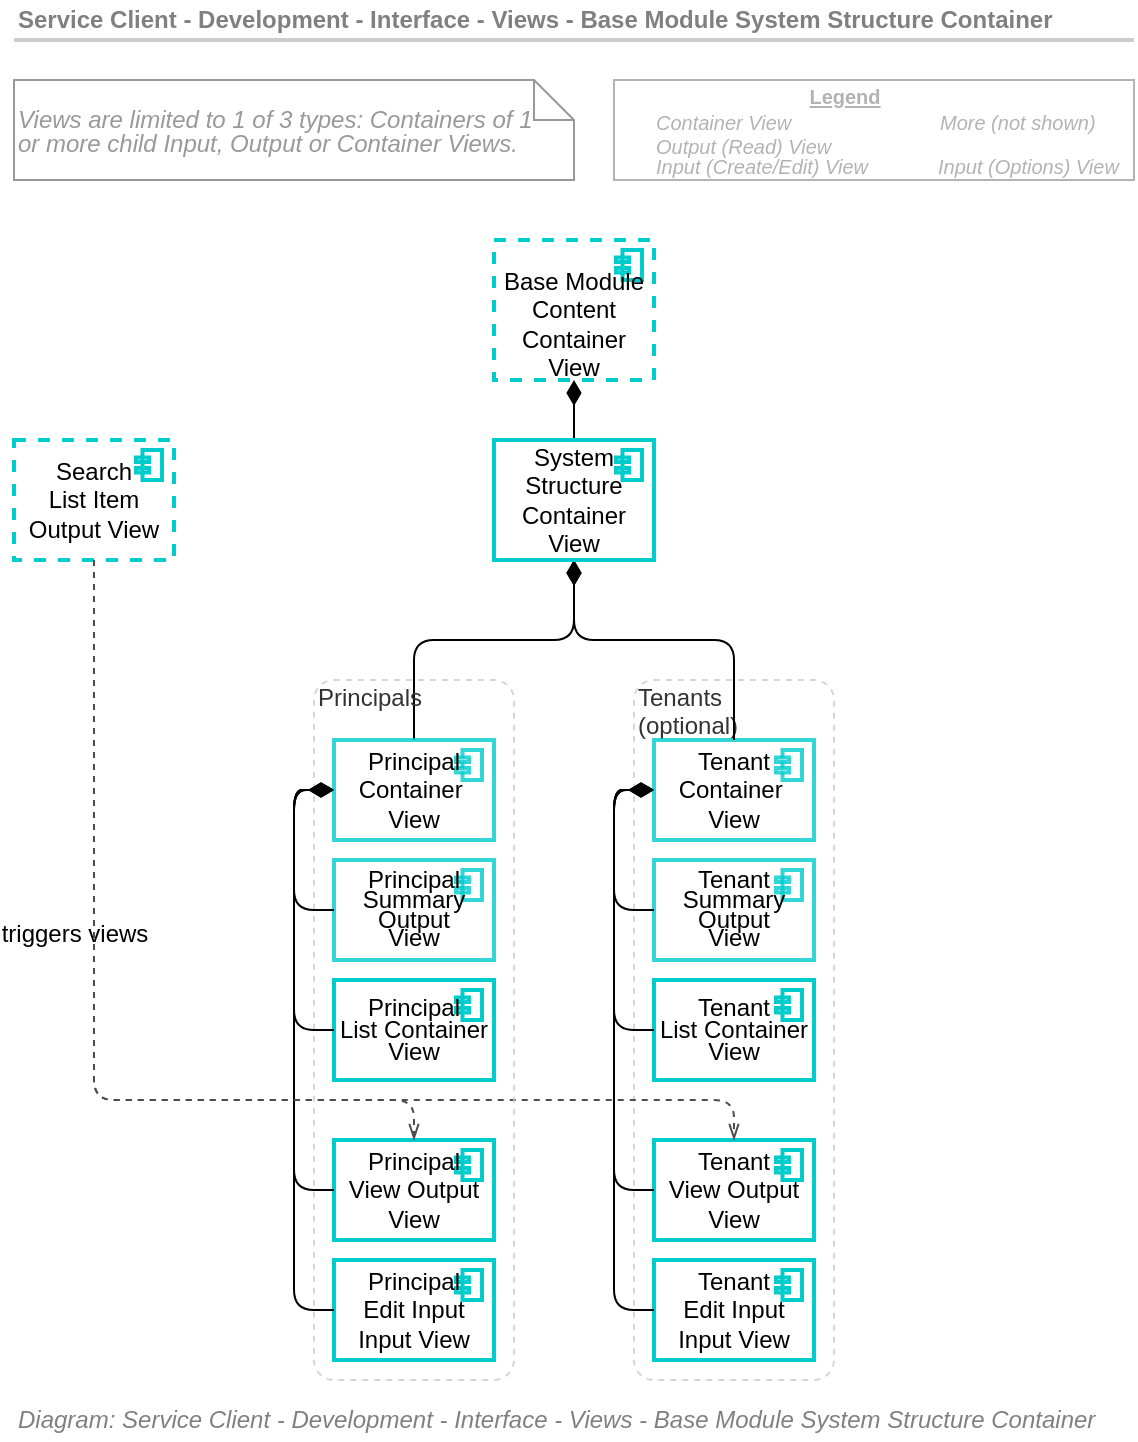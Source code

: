 <mxfile version="20.2.4" type="google"><diagram id="mNU3N22grQShpn2-gRuQ" name="Page-1"><mxGraphModel grid="1" page="1" gridSize="10" guides="1" tooltips="1" connect="1" arrows="1" fold="1" pageScale="1" pageWidth="827" pageHeight="1169" math="0" shadow="0"><root><mxCell id="0"/><mxCell id="1" parent="0"/><mxCell id="01SODiKxVwCHvkSm0JSd-1" value="Tenants &lt;br style=&quot;font-size: 12px;&quot;&gt;(optional)" style="rounded=1;whiteSpace=wrap;html=1;shadow=0;glass=0;comic=0;strokeColor=#CCCCCC;fillColor=none;fontSize=12;align=left;fontColor=#333333;recursiveResize=0;container=1;collapsible=0;dashed=1;verticalAlign=top;spacing=2;spacingTop=-5;absoluteArcSize=1;opacity=80;" vertex="1" parent="1"><mxGeometry x="430" y="480" width="100" height="350" as="geometry"/></mxCell><mxCell id="01SODiKxVwCHvkSm0JSd-2" value="&lt;span style=&quot;font-size: 12px;&quot;&gt;Tenant&lt;br style=&quot;font-size: 12px;&quot;&gt;&lt;/span&gt;&lt;span style=&quot;font-size: 12px;&quot;&gt;View Output&lt;br style=&quot;font-size: 12px;&quot;&gt;&lt;/span&gt;&lt;span style=&quot;font-size: 12px;&quot;&gt;View&lt;br style=&quot;font-size: 12px;&quot;&gt;&lt;/span&gt;" style="html=1;outlineConnect=0;whiteSpace=wrap;fillColor=none;strokeColor=#00CCCC;shape=mxgraph.archimate3.application;appType=comp;archiType=square;fontSize=12;verticalAlign=middle;container=1;collapsible=0;strokeWidth=2;" vertex="1" parent="01SODiKxVwCHvkSm0JSd-1"><mxGeometry x="10" y="230" width="80" height="50" as="geometry"/></mxCell><mxCell id="01SODiKxVwCHvkSm0JSd-3" value="" style="shape=image;html=1;verticalAlign=top;verticalLabelPosition=bottom;labelBackgroundColor=#ffffff;imageAspect=0;aspect=fixed;image=https://cdn1.iconfinder.com/data/icons/essential-pack-3/24/82.output-128.png;strokeColor=#00CCCC;strokeWidth=2;fillColor=none;fontSize=12;align=left;" vertex="1" parent="01SODiKxVwCHvkSm0JSd-2"><mxGeometry width="20" height="20" as="geometry"/></mxCell><mxCell id="01SODiKxVwCHvkSm0JSd-4" value="&lt;span style=&quot;font-size: 12px;&quot;&gt;Tenant&lt;br style=&quot;font-size: 12px;&quot;&gt;&lt;/span&gt;&lt;span style=&quot;font-size: 12px;&quot;&gt;Edit Input&lt;br style=&quot;font-size: 12px;&quot;&gt;Input &lt;/span&gt;&lt;span style=&quot;font-size: 12px;&quot;&gt;View&lt;br style=&quot;font-size: 12px;&quot;&gt;&lt;/span&gt;" style="html=1;outlineConnect=0;whiteSpace=wrap;fillColor=none;strokeColor=#00CCCC;shape=mxgraph.archimate3.application;appType=comp;archiType=square;fontSize=12;verticalAlign=middle;container=1;collapsible=0;strokeWidth=2;" vertex="1" parent="01SODiKxVwCHvkSm0JSd-1"><mxGeometry x="10" y="290" width="80" height="50" as="geometry"/></mxCell><mxCell id="01SODiKxVwCHvkSm0JSd-5" value="" style="shape=image;html=1;verticalAlign=top;verticalLabelPosition=bottom;labelBackgroundColor=#ffffff;imageAspect=0;aspect=fixed;image=https://cdn3.iconfinder.com/data/icons/arrow-and-interface-4/28/input-2-128.png;strokeColor=#00CCCC;strokeWidth=2;fillColor=none;fontSize=12;align=left;" vertex="1" parent="01SODiKxVwCHvkSm0JSd-4"><mxGeometry width="20" height="20" as="geometry"/></mxCell><mxCell id="01SODiKxVwCHvkSm0JSd-6" value="" style="html=1;endArrow=diamondThin;endFill=1;edgeStyle=elbowEdgeStyle;endSize=10;strokeColor=#000000;fontSize=12;entryX=0;entryY=0.5;entryDx=0;entryDy=0;entryPerimeter=0;exitX=0;exitY=0.5;exitDx=0;exitDy=0;exitPerimeter=0;verticalAlign=middle;" edge="1" parent="01SODiKxVwCHvkSm0JSd-1" source="01SODiKxVwCHvkSm0JSd-2" target="01SODiKxVwCHvkSm0JSd-8"><mxGeometry width="160" relative="1" as="geometry"><mxPoint y="100" as="sourcePoint"/><mxPoint x="100" y="70" as="targetPoint"/><Array as="points"><mxPoint x="-10" y="70"/></Array></mxGeometry></mxCell><mxCell id="01SODiKxVwCHvkSm0JSd-7" value="" style="html=1;endArrow=diamondThin;endFill=1;edgeStyle=elbowEdgeStyle;elbow=vertical;endSize=10;strokeColor=#000000;fontSize=12;entryX=0;entryY=0.5;entryDx=0;entryDy=0;entryPerimeter=0;verticalAlign=middle;exitX=0;exitY=0.5;exitDx=0;exitDy=0;exitPerimeter=0;" edge="1" parent="01SODiKxVwCHvkSm0JSd-1" source="01SODiKxVwCHvkSm0JSd-4" target="01SODiKxVwCHvkSm0JSd-8"><mxGeometry width="160" relative="1" as="geometry"><mxPoint x="210" y="470" as="sourcePoint"/><mxPoint x="200" y="370" as="targetPoint"/><Array as="points"><mxPoint x="-10" y="160"/></Array></mxGeometry></mxCell><mxCell id="01SODiKxVwCHvkSm0JSd-8" value="&lt;span style=&quot;font-size: 12px;&quot;&gt;Tenant&lt;br style=&quot;font-size: 12px;&quot;&gt;&lt;/span&gt;&lt;span style=&quot;font-size: 12px;&quot;&gt;Container&amp;nbsp;&lt;br style=&quot;font-size: 12px;&quot;&gt;&lt;/span&gt;&lt;span style=&quot;font-size: 12px;&quot;&gt;View&lt;br style=&quot;font-size: 12px;&quot;&gt;&lt;/span&gt;" style="html=1;outlineConnect=0;whiteSpace=wrap;fillColor=#ffffff;strokeColor=#00CCCC;shape=mxgraph.archimate3.application;appType=comp;archiType=square;fontSize=12;verticalAlign=middle;container=1;collapsible=0;strokeWidth=2;opacity=80;" vertex="1" parent="01SODiKxVwCHvkSm0JSd-1"><mxGeometry x="10" y="30" width="80" height="50" as="geometry"/></mxCell><mxCell id="01SODiKxVwCHvkSm0JSd-9" value="" style="shape=image;html=1;verticalAlign=top;verticalLabelPosition=bottom;labelBackgroundColor=#ffffff;imageAspect=0;aspect=fixed;image=https://cdn1.iconfinder.com/data/icons/material-core/18/check-box-outline-blank-128.png;strokeColor=#00CCCC;strokeWidth=2;fillColor=none;fontSize=12;align=left;" vertex="1" parent="01SODiKxVwCHvkSm0JSd-8"><mxGeometry width="20" height="20" as="geometry"/></mxCell><mxCell id="01SODiKxVwCHvkSm0JSd-10" value="&lt;p style=&quot;line-height: 90%&quot;&gt;&lt;span style=&quot;font-size: 12px&quot;&gt;Tenant&lt;br style=&quot;font-size: 12px&quot;&gt;&lt;/span&gt;&lt;span style=&quot;font-size: 12px&quot;&gt;List Container&lt;br style=&quot;font-size: 12px&quot;&gt;&lt;/span&gt;&lt;span style=&quot;font-size: 12px&quot;&gt;View&lt;br style=&quot;font-size: 12px&quot;&gt;&lt;/span&gt;&lt;/p&gt;" style="html=1;outlineConnect=0;whiteSpace=wrap;fillColor=none;strokeColor=#00CCCC;shape=mxgraph.archimate3.application;appType=comp;archiType=square;fontSize=12;verticalAlign=middle;container=1;collapsible=0;strokeWidth=2;" vertex="1" parent="01SODiKxVwCHvkSm0JSd-1"><mxGeometry x="10" y="150" width="80" height="50" as="geometry"/></mxCell><mxCell id="01SODiKxVwCHvkSm0JSd-11" value="" style="shape=image;html=1;verticalAlign=top;verticalLabelPosition=bottom;labelBackgroundColor=none;imageAspect=0;aspect=fixed;image=https://cdn4.iconfinder.com/data/icons/free-ui/64/v-35-128.png;strokeColor=#000000;strokeWidth=3;fillColor=#99FFFF;fontSize=12;fontColor=#000000;align=left;" vertex="1" parent="01SODiKxVwCHvkSm0JSd-10"><mxGeometry width="20" height="20" as="geometry"/></mxCell><mxCell id="01SODiKxVwCHvkSm0JSd-12" value="&lt;p style=&quot;line-height: 80%&quot;&gt;&lt;span style=&quot;font-size: 12px&quot;&gt;Tenant&lt;br style=&quot;font-size: 12px&quot;&gt;&lt;/span&gt;&lt;span style=&quot;font-size: 12px&quot;&gt;Summary Output&lt;br style=&quot;font-size: 12px&quot;&gt;&lt;/span&gt;&lt;span style=&quot;font-size: 12px&quot;&gt;View&lt;br style=&quot;font-size: 12px&quot;&gt;&lt;/span&gt;&lt;/p&gt;" style="html=1;outlineConnect=0;whiteSpace=wrap;fillColor=none;strokeColor=#00CCCC;shape=mxgraph.archimate3.application;appType=comp;archiType=square;fontSize=12;verticalAlign=middle;container=1;collapsible=0;strokeWidth=2;opacity=80;" vertex="1" parent="01SODiKxVwCHvkSm0JSd-1"><mxGeometry x="10" y="90" width="80" height="50" as="geometry"/></mxCell><mxCell id="01SODiKxVwCHvkSm0JSd-13" value="" style="shape=image;html=1;verticalAlign=top;verticalLabelPosition=bottom;labelBackgroundColor=#ffffff;imageAspect=0;aspect=fixed;image=https://cdn1.iconfinder.com/data/icons/essential-pack-3/24/82.output-128.png;strokeColor=#00CCCC;strokeWidth=2;fillColor=none;fontSize=12;align=left;" vertex="1" parent="01SODiKxVwCHvkSm0JSd-12"><mxGeometry width="20" height="20" as="geometry"/></mxCell><mxCell id="01SODiKxVwCHvkSm0JSd-14" style="rounded=1;orthogonalLoop=1;jettySize=auto;html=1;entryX=0;entryY=0.5;entryDx=0;entryDy=0;endArrow=none;endFill=0;strokeColor=#000000;fontSize=10;startArrow=diamondThin;startFill=1;exitX=0;exitY=0.5;exitDx=0;exitDy=0;exitPerimeter=0;edgeStyle=elbowEdgeStyle;entryPerimeter=0;" edge="1" parent="01SODiKxVwCHvkSm0JSd-1" source="01SODiKxVwCHvkSm0JSd-8" target="01SODiKxVwCHvkSm0JSd-12"><mxGeometry relative="1" as="geometry"><Array as="points"><mxPoint x="-10" y="100"/></Array><mxPoint x="270" y="-220" as="targetPoint"/><mxPoint x="220" y="-280" as="sourcePoint"/></mxGeometry></mxCell><mxCell id="01SODiKxVwCHvkSm0JSd-15" style="rounded=1;orthogonalLoop=1;jettySize=auto;html=1;endArrow=none;endFill=0;strokeColor=#000000;fontSize=10;startArrow=diamondThin;startFill=1;exitX=0;exitY=0.5;exitDx=0;exitDy=0;exitPerimeter=0;edgeStyle=elbowEdgeStyle;" edge="1" parent="01SODiKxVwCHvkSm0JSd-1" source="01SODiKxVwCHvkSm0JSd-8" target="01SODiKxVwCHvkSm0JSd-10"><mxGeometry relative="1" as="geometry"><Array as="points"><mxPoint x="-10" y="110"/></Array><mxPoint x="20" y="120" as="targetPoint"/><mxPoint x="20" y="60" as="sourcePoint"/></mxGeometry></mxCell><mxCell id="01SODiKxVwCHvkSm0JSd-16" value="" style="html=1;endArrow=diamondThin;endFill=1;edgeStyle=elbowEdgeStyle;elbow=vertical;endSize=10;strokeColor=#000000;fontSize=10;entryX=0.5;entryY=1;entryDx=0;entryDy=0;entryPerimeter=0;exitX=0.5;exitY=0;exitDx=0;exitDy=0;exitPerimeter=0;" edge="1" parent="1" source="01SODiKxVwCHvkSm0JSd-33" target="01SODiKxVwCHvkSm0JSd-21"><mxGeometry width="160" relative="1" as="geometry"><mxPoint x="420" y="510" as="sourcePoint"/><mxPoint x="420" y="501" as="targetPoint"/><Array as="points"><mxPoint x="390" y="460"/><mxPoint x="410" y="570"/><mxPoint x="540" y="360"/></Array></mxGeometry></mxCell><mxCell id="01SODiKxVwCHvkSm0JSd-17" value="" style="html=1;endArrow=diamondThin;endFill=1;edgeStyle=elbowEdgeStyle;elbow=vertical;endSize=10;strokeColor=#000000;fontSize=10;entryX=0.5;entryY=1;entryDx=0;entryDy=0;entryPerimeter=0;exitX=0.5;exitY=0;exitDx=0;exitDy=0;exitPerimeter=0;" edge="1" parent="1" source="01SODiKxVwCHvkSm0JSd-8" target="01SODiKxVwCHvkSm0JSd-21"><mxGeometry width="160" relative="1" as="geometry"><mxPoint x="310" y="460" as="sourcePoint"/><mxPoint x="420" y="501" as="targetPoint"/><Array as="points"><mxPoint x="430" y="460"/><mxPoint x="370" y="650"/><mxPoint x="350" y="630"/><mxPoint x="360" y="750"/><mxPoint x="380" y="480"/><mxPoint x="360" y="430"/><mxPoint x="370" y="430"/></Array></mxGeometry></mxCell><mxCell id="01SODiKxVwCHvkSm0JSd-18" value="" style="html=1;endArrow=diamondThin;endFill=1;endSize=10;strokeColor=#000000;fontSize=10;entryX=0.5;entryY=1;entryDx=0;entryDy=0;entryPerimeter=0;exitX=0.5;exitY=0;exitDx=0;exitDy=0;exitPerimeter=0;" edge="1" parent="1" source="01SODiKxVwCHvkSm0JSd-21" target="01SODiKxVwCHvkSm0JSd-19"><mxGeometry width="160" relative="1" as="geometry"><mxPoint x="310" y="450" as="sourcePoint"/><mxPoint x="670" y="300" as="targetPoint"/></mxGeometry></mxCell><mxCell id="01SODiKxVwCHvkSm0JSd-19" value="&lt;span style=&quot;font-size: 12px ; line-height: 90%&quot;&gt;&lt;br&gt;Base Module Content&lt;br&gt;Container View&lt;br style=&quot;font-size: 12px&quot;&gt;&lt;/span&gt;" style="html=1;outlineConnect=0;whiteSpace=wrap;fillColor=none;strokeColor=#00CCCC;shape=mxgraph.archimate3.application;appType=comp;archiType=square;fontSize=12;verticalAlign=middle;container=1;collapsible=0;strokeWidth=2;dashed=1;" vertex="1" parent="1"><mxGeometry x="360" y="260" width="80" height="70" as="geometry"/></mxCell><mxCell id="01SODiKxVwCHvkSm0JSd-20" value="" style="shape=image;html=1;verticalAlign=top;verticalLabelPosition=bottom;labelBackgroundColor=#ffffff;imageAspect=0;aspect=fixed;image=https://cdn1.iconfinder.com/data/icons/material-core/18/check-box-outline-blank-128.png;strokeColor=#00CCCC;strokeWidth=2;fillColor=none;fontSize=12;align=left;" vertex="1" parent="01SODiKxVwCHvkSm0JSd-19"><mxGeometry width="20" height="20" as="geometry"/></mxCell><mxCell id="01SODiKxVwCHvkSm0JSd-21" value="&lt;span style=&quot;font-size: 12px ; line-height: 90%&quot;&gt;System&lt;br&gt;Structure&lt;br&gt;Container&lt;br&gt;View&lt;br style=&quot;font-size: 12px&quot;&gt;&lt;/span&gt;" style="html=1;outlineConnect=0;whiteSpace=wrap;fillColor=none;strokeColor=#00CCCC;shape=mxgraph.archimate3.application;appType=comp;archiType=square;fontSize=12;verticalAlign=middle;container=1;collapsible=0;strokeWidth=2;" vertex="1" parent="1"><mxGeometry x="360" y="360" width="80" height="60" as="geometry"/></mxCell><mxCell id="01SODiKxVwCHvkSm0JSd-22" value="" style="shape=image;html=1;verticalAlign=top;verticalLabelPosition=bottom;labelBackgroundColor=#ffffff;imageAspect=0;aspect=fixed;image=https://cdn1.iconfinder.com/data/icons/material-core/18/check-box-outline-blank-128.png;strokeColor=#00CCCC;strokeWidth=2;fillColor=none;fontSize=12;align=left;" vertex="1" parent="01SODiKxVwCHvkSm0JSd-21"><mxGeometry width="20" height="20" as="geometry"/></mxCell><mxCell id="01SODiKxVwCHvkSm0JSd-23" value="&lt;font style=&quot;font-size: 12px&quot;&gt;Search&lt;br&gt;List Item Output View&lt;/font&gt;" style="html=1;outlineConnect=0;whiteSpace=wrap;fillColor=none;strokeColor=#00CCCC;shape=mxgraph.archimate3.application;appType=comp;archiType=square;fontSize=8;verticalAlign=middle;container=1;collapsible=0;strokeWidth=2;dashed=1;" vertex="1" parent="1"><mxGeometry x="120" y="360" width="80" height="60" as="geometry"/></mxCell><mxCell id="01SODiKxVwCHvkSm0JSd-24" value="" style="shape=image;html=1;verticalAlign=top;verticalLabelPosition=bottom;labelBackgroundColor=none;imageAspect=0;aspect=fixed;image=https://cdn4.iconfinder.com/data/icons/free-ui/64/v-35-128.png;strokeColor=#000000;strokeWidth=3;fillColor=#99FFFF;fontSize=12;fontColor=#000000;align=left;" vertex="1" parent="01SODiKxVwCHvkSm0JSd-23"><mxGeometry y="-1.43" width="20" height="20" as="geometry"/></mxCell><mxCell id="01SODiKxVwCHvkSm0JSd-25" value="triggers views" style="edgeStyle=elbowEdgeStyle;rounded=1;orthogonalLoop=1;jettySize=auto;html=1;entryX=0.5;entryY=0;entryDx=0;entryDy=0;entryPerimeter=0;startArrow=none;startFill=0;endArrow=openThin;endFill=0;strokeColor=#4D4D4D;fontSize=12;dashed=1;exitX=0.5;exitY=1;exitDx=0;exitDy=0;exitPerimeter=0;elbow=vertical;" edge="1" parent="1" source="01SODiKxVwCHvkSm0JSd-23" target="01SODiKxVwCHvkSm0JSd-2"><mxGeometry x="-0.389" y="-10" relative="1" as="geometry"><Array as="points"><mxPoint x="190" y="690"/><mxPoint x="170" y="680"/><mxPoint x="450" y="670"/><mxPoint x="360" y="660"/><mxPoint x="480" y="640"/><mxPoint x="470" y="600"/></Array><mxPoint as="offset"/><mxPoint x="652.5" y="440" as="sourcePoint"/></mxGeometry></mxCell><mxCell id="01SODiKxVwCHvkSm0JSd-26" value="Principals" style="rounded=1;whiteSpace=wrap;html=1;shadow=0;glass=0;comic=0;strokeColor=#CCCCCC;fillColor=none;fontSize=12;align=left;fontColor=#333333;recursiveResize=0;container=1;collapsible=0;dashed=1;verticalAlign=top;spacing=2;spacingTop=-5;absoluteArcSize=1;opacity=80;" vertex="1" parent="1"><mxGeometry x="270" y="480" width="100" height="350" as="geometry"/></mxCell><mxCell id="01SODiKxVwCHvkSm0JSd-27" value="&lt;span style=&quot;font-size: 12px&quot;&gt;Principal&lt;br style=&quot;font-size: 12px&quot;&gt;&lt;/span&gt;&lt;span style=&quot;font-size: 12px&quot;&gt;View Output&lt;br style=&quot;font-size: 12px&quot;&gt;&lt;/span&gt;&lt;span style=&quot;font-size: 12px&quot;&gt;View&lt;br style=&quot;font-size: 12px&quot;&gt;&lt;/span&gt;" style="html=1;outlineConnect=0;whiteSpace=wrap;fillColor=none;strokeColor=#00CCCC;shape=mxgraph.archimate3.application;appType=comp;archiType=square;fontSize=12;verticalAlign=middle;container=1;collapsible=0;strokeWidth=2;" vertex="1" parent="01SODiKxVwCHvkSm0JSd-26"><mxGeometry x="10" y="230" width="80" height="50" as="geometry"/></mxCell><mxCell id="01SODiKxVwCHvkSm0JSd-28" value="" style="shape=image;html=1;verticalAlign=top;verticalLabelPosition=bottom;labelBackgroundColor=#ffffff;imageAspect=0;aspect=fixed;image=https://cdn1.iconfinder.com/data/icons/essential-pack-3/24/82.output-128.png;strokeColor=#00CCCC;strokeWidth=2;fillColor=none;fontSize=12;align=left;" vertex="1" parent="01SODiKxVwCHvkSm0JSd-27"><mxGeometry width="20" height="20" as="geometry"/></mxCell><mxCell id="01SODiKxVwCHvkSm0JSd-29" value="&lt;span style=&quot;font-size: 12px&quot;&gt;Principal&lt;br style=&quot;font-size: 12px&quot;&gt;&lt;/span&gt;&lt;span style=&quot;font-size: 12px&quot;&gt;Edit Input&lt;br style=&quot;font-size: 12px&quot;&gt;Input &lt;/span&gt;&lt;span style=&quot;font-size: 12px&quot;&gt;View&lt;br style=&quot;font-size: 12px&quot;&gt;&lt;/span&gt;" style="html=1;outlineConnect=0;whiteSpace=wrap;fillColor=none;strokeColor=#00CCCC;shape=mxgraph.archimate3.application;appType=comp;archiType=square;fontSize=12;verticalAlign=middle;container=1;collapsible=0;strokeWidth=2;" vertex="1" parent="01SODiKxVwCHvkSm0JSd-26"><mxGeometry x="10" y="290" width="80" height="50" as="geometry"/></mxCell><mxCell id="01SODiKxVwCHvkSm0JSd-30" value="" style="shape=image;html=1;verticalAlign=top;verticalLabelPosition=bottom;labelBackgroundColor=#ffffff;imageAspect=0;aspect=fixed;image=https://cdn3.iconfinder.com/data/icons/arrow-and-interface-4/28/input-2-128.png;strokeColor=#00CCCC;strokeWidth=2;fillColor=none;fontSize=12;align=left;" vertex="1" parent="01SODiKxVwCHvkSm0JSd-29"><mxGeometry width="20" height="20" as="geometry"/></mxCell><mxCell id="01SODiKxVwCHvkSm0JSd-31" value="" style="html=1;endArrow=diamondThin;endFill=1;edgeStyle=elbowEdgeStyle;endSize=10;strokeColor=#000000;fontSize=12;entryX=0;entryY=0.5;entryDx=0;entryDy=0;entryPerimeter=0;exitX=0;exitY=0.5;exitDx=0;exitDy=0;exitPerimeter=0;verticalAlign=middle;" edge="1" parent="01SODiKxVwCHvkSm0JSd-26" source="01SODiKxVwCHvkSm0JSd-27" target="01SODiKxVwCHvkSm0JSd-33"><mxGeometry width="160" relative="1" as="geometry"><mxPoint y="100" as="sourcePoint"/><mxPoint x="100" y="70" as="targetPoint"/><Array as="points"><mxPoint x="-10" y="70"/></Array></mxGeometry></mxCell><mxCell id="01SODiKxVwCHvkSm0JSd-32" value="" style="html=1;endArrow=diamondThin;endFill=1;edgeStyle=elbowEdgeStyle;elbow=vertical;endSize=10;strokeColor=#000000;fontSize=12;entryX=0;entryY=0.5;entryDx=0;entryDy=0;entryPerimeter=0;verticalAlign=middle;exitX=0;exitY=0.5;exitDx=0;exitDy=0;exitPerimeter=0;" edge="1" parent="01SODiKxVwCHvkSm0JSd-26" source="01SODiKxVwCHvkSm0JSd-29" target="01SODiKxVwCHvkSm0JSd-33"><mxGeometry width="160" relative="1" as="geometry"><mxPoint x="210" y="470" as="sourcePoint"/><mxPoint x="200" y="370" as="targetPoint"/><Array as="points"><mxPoint x="-10" y="160"/></Array></mxGeometry></mxCell><mxCell id="01SODiKxVwCHvkSm0JSd-33" value="&lt;span style=&quot;font-size: 12px&quot;&gt;Principal&lt;br style=&quot;font-size: 12px&quot;&gt;&lt;/span&gt;&lt;span style=&quot;font-size: 12px&quot;&gt;Container&amp;nbsp;&lt;br style=&quot;font-size: 12px&quot;&gt;&lt;/span&gt;&lt;span style=&quot;font-size: 12px&quot;&gt;View&lt;br style=&quot;font-size: 12px&quot;&gt;&lt;/span&gt;" style="html=1;outlineConnect=0;whiteSpace=wrap;fillColor=#ffffff;strokeColor=#00CCCC;shape=mxgraph.archimate3.application;appType=comp;archiType=square;fontSize=12;verticalAlign=middle;container=1;collapsible=0;strokeWidth=2;opacity=80;" vertex="1" parent="01SODiKxVwCHvkSm0JSd-26"><mxGeometry x="10" y="30" width="80" height="50" as="geometry"/></mxCell><mxCell id="01SODiKxVwCHvkSm0JSd-34" value="" style="shape=image;html=1;verticalAlign=top;verticalLabelPosition=bottom;labelBackgroundColor=#ffffff;imageAspect=0;aspect=fixed;image=https://cdn1.iconfinder.com/data/icons/material-core/18/check-box-outline-blank-128.png;strokeColor=#00CCCC;strokeWidth=2;fillColor=none;fontSize=12;align=left;" vertex="1" parent="01SODiKxVwCHvkSm0JSd-33"><mxGeometry width="20" height="20" as="geometry"/></mxCell><mxCell id="01SODiKxVwCHvkSm0JSd-35" value="&lt;p style=&quot;line-height: 90%&quot;&gt;&lt;span style=&quot;font-size: 12px&quot;&gt;Principal&lt;br style=&quot;font-size: 12px&quot;&gt;&lt;/span&gt;&lt;span style=&quot;font-size: 12px&quot;&gt;List Container&lt;br style=&quot;font-size: 12px&quot;&gt;&lt;/span&gt;&lt;span style=&quot;font-size: 12px&quot;&gt;View&lt;br style=&quot;font-size: 12px&quot;&gt;&lt;/span&gt;&lt;/p&gt;" style="html=1;outlineConnect=0;whiteSpace=wrap;fillColor=none;strokeColor=#00CCCC;shape=mxgraph.archimate3.application;appType=comp;archiType=square;fontSize=12;verticalAlign=middle;container=1;collapsible=0;strokeWidth=2;" vertex="1" parent="01SODiKxVwCHvkSm0JSd-26"><mxGeometry x="10" y="150" width="80" height="50" as="geometry"/></mxCell><mxCell id="01SODiKxVwCHvkSm0JSd-36" value="" style="shape=image;html=1;verticalAlign=top;verticalLabelPosition=bottom;labelBackgroundColor=none;imageAspect=0;aspect=fixed;image=https://cdn4.iconfinder.com/data/icons/free-ui/64/v-35-128.png;strokeColor=#000000;strokeWidth=3;fillColor=#99FFFF;fontSize=12;fontColor=#000000;align=left;" vertex="1" parent="01SODiKxVwCHvkSm0JSd-35"><mxGeometry width="20" height="20" as="geometry"/></mxCell><mxCell id="01SODiKxVwCHvkSm0JSd-37" value="&lt;p style=&quot;line-height: 80%&quot;&gt;&lt;span style=&quot;font-size: 12px&quot;&gt;Principal&lt;br style=&quot;font-size: 12px&quot;&gt;&lt;/span&gt;&lt;span style=&quot;font-size: 12px&quot;&gt;Summary Output&lt;br style=&quot;font-size: 12px&quot;&gt;&lt;/span&gt;&lt;span style=&quot;font-size: 12px&quot;&gt;View&lt;br style=&quot;font-size: 12px&quot;&gt;&lt;/span&gt;&lt;/p&gt;" style="html=1;outlineConnect=0;whiteSpace=wrap;fillColor=none;strokeColor=#00CCCC;shape=mxgraph.archimate3.application;appType=comp;archiType=square;fontSize=12;verticalAlign=middle;container=1;collapsible=0;strokeWidth=2;opacity=80;" vertex="1" parent="01SODiKxVwCHvkSm0JSd-26"><mxGeometry x="10" y="90" width="80" height="50" as="geometry"/></mxCell><mxCell id="01SODiKxVwCHvkSm0JSd-38" value="" style="shape=image;html=1;verticalAlign=top;verticalLabelPosition=bottom;labelBackgroundColor=#ffffff;imageAspect=0;aspect=fixed;image=https://cdn1.iconfinder.com/data/icons/essential-pack-3/24/82.output-128.png;strokeColor=#00CCCC;strokeWidth=2;fillColor=none;fontSize=12;align=left;" vertex="1" parent="01SODiKxVwCHvkSm0JSd-37"><mxGeometry width="20" height="20" as="geometry"/></mxCell><mxCell id="01SODiKxVwCHvkSm0JSd-39" style="rounded=1;orthogonalLoop=1;jettySize=auto;html=1;entryX=0;entryY=0.5;entryDx=0;entryDy=0;endArrow=none;endFill=0;strokeColor=#000000;fontSize=10;startArrow=diamondThin;startFill=1;exitX=0;exitY=0.5;exitDx=0;exitDy=0;exitPerimeter=0;edgeStyle=elbowEdgeStyle;entryPerimeter=0;" edge="1" parent="01SODiKxVwCHvkSm0JSd-26" source="01SODiKxVwCHvkSm0JSd-33" target="01SODiKxVwCHvkSm0JSd-37"><mxGeometry relative="1" as="geometry"><Array as="points"><mxPoint x="-10" y="100"/></Array><mxPoint x="270" y="-220" as="targetPoint"/><mxPoint x="220" y="-280" as="sourcePoint"/></mxGeometry></mxCell><mxCell id="01SODiKxVwCHvkSm0JSd-40" style="rounded=1;orthogonalLoop=1;jettySize=auto;html=1;endArrow=none;endFill=0;strokeColor=#000000;fontSize=10;startArrow=diamondThin;startFill=1;exitX=0;exitY=0.5;exitDx=0;exitDy=0;exitPerimeter=0;edgeStyle=elbowEdgeStyle;" edge="1" parent="01SODiKxVwCHvkSm0JSd-26" source="01SODiKxVwCHvkSm0JSd-33" target="01SODiKxVwCHvkSm0JSd-35"><mxGeometry relative="1" as="geometry"><Array as="points"><mxPoint x="-10" y="110"/></Array><mxPoint x="20" y="120" as="targetPoint"/><mxPoint x="20" y="60" as="sourcePoint"/></mxGeometry></mxCell><mxCell id="01SODiKxVwCHvkSm0JSd-41" value="" style="edgeStyle=elbowEdgeStyle;rounded=1;orthogonalLoop=1;jettySize=auto;html=1;entryX=0.5;entryY=0;entryDx=0;entryDy=0;entryPerimeter=0;startArrow=none;startFill=0;endArrow=openThin;endFill=0;strokeColor=#4D4D4D;fontSize=12;dashed=1;exitX=0.5;exitY=1;exitDx=0;exitDy=0;exitPerimeter=0;elbow=vertical;" edge="1" parent="1" source="01SODiKxVwCHvkSm0JSd-23" target="01SODiKxVwCHvkSm0JSd-27"><mxGeometry x="-0.389" y="-10" relative="1" as="geometry"><Array as="points"><mxPoint x="240" y="690"/><mxPoint x="180" y="690"/><mxPoint x="460" y="680"/><mxPoint x="370" y="670"/><mxPoint x="490" y="650"/><mxPoint x="480" y="610"/></Array><mxPoint as="offset"/><mxPoint x="150" y="430" as="sourcePoint"/><mxPoint x="490" y="720" as="targetPoint"/></mxGeometry></mxCell><mxCell id="01SODiKxVwCHvkSm0JSd-42" value="" style="rounded=0;whiteSpace=wrap;html=1;fontSize=10;align=left;container=1;collapsible=0;fontColor=#B3B3B3;strokeColor=#B3B3B3;" vertex="1" parent="1"><mxGeometry x="420" y="180" width="260" height="50" as="geometry"/></mxCell><mxCell id="01SODiKxVwCHvkSm0JSd-43" value="Container View" style="text;html=1;strokeColor=none;fillColor=none;align=left;verticalAlign=middle;whiteSpace=wrap;rounded=0;fontSize=10;fontStyle=2;fontColor=#B3B3B3;" vertex="1" parent="01SODiKxVwCHvkSm0JSd-42"><mxGeometry x="18.811" y="16.667" width="111.189" height="8.333" as="geometry"/></mxCell><mxCell id="01SODiKxVwCHvkSm0JSd-44" value="Output (Read) View" style="text;html=1;strokeColor=none;fillColor=none;align=left;verticalAlign=middle;whiteSpace=wrap;rounded=0;fontSize=10;fontStyle=2;fontColor=#B3B3B3;" vertex="1" parent="01SODiKxVwCHvkSm0JSd-42"><mxGeometry x="18.806" y="30.0" width="111.194" height="6.33" as="geometry"/></mxCell><mxCell id="01SODiKxVwCHvkSm0JSd-45" value="Input (Create/Edit) View" style="text;html=1;strokeColor=none;fillColor=none;align=left;verticalAlign=middle;whiteSpace=wrap;rounded=0;fontSize=10;fontStyle=2;fontColor=#B3B3B3;" vertex="1" parent="01SODiKxVwCHvkSm0JSd-42"><mxGeometry x="18.811" y="39.333" width="111.189" height="8.333" as="geometry"/></mxCell><mxCell id="01SODiKxVwCHvkSm0JSd-46" value="Legend" style="text;html=1;strokeColor=none;fillColor=none;align=center;verticalAlign=middle;whiteSpace=wrap;rounded=0;fontSize=10;fontStyle=5;fontColor=#B3B3B3;" vertex="1" parent="01SODiKxVwCHvkSm0JSd-42"><mxGeometry x="28.805" width="172.828" height="16.667" as="geometry"/></mxCell><mxCell id="01SODiKxVwCHvkSm0JSd-47" value="" style="shape=image;html=1;verticalAlign=top;verticalLabelPosition=bottom;labelBackgroundColor=#ffffff;imageAspect=0;aspect=fixed;image=https://cdn1.iconfinder.com/data/icons/material-core/18/check-box-outline-blank-128.png;strokeColor=#00CCCC;strokeWidth=2;fillColor=none;fontSize=12;align=left;" vertex="1" parent="01SODiKxVwCHvkSm0JSd-42"><mxGeometry x="3.498" y="15.83" width="10.0" height="10.0" as="geometry"/></mxCell><mxCell id="01SODiKxVwCHvkSm0JSd-48" value="" style="shape=image;html=1;verticalAlign=top;verticalLabelPosition=bottom;labelBackgroundColor=#ffffff;imageAspect=0;aspect=fixed;image=https://cdn3.iconfinder.com/data/icons/arrow-and-interface-4/28/input-2-128.png;strokeColor=#00CCCC;strokeWidth=2;fillColor=none;fontSize=12;align=left;" vertex="1" parent="01SODiKxVwCHvkSm0JSd-42"><mxGeometry x="3.498" y="39.33" width="10.0" height="10.0" as="geometry"/></mxCell><mxCell id="01SODiKxVwCHvkSm0JSd-49" value="" style="shape=image;html=1;verticalAlign=top;verticalLabelPosition=bottom;labelBackgroundColor=#ffffff;imageAspect=0;aspect=fixed;image=https://cdn1.iconfinder.com/data/icons/essential-pack-3/24/82.output-128.png;strokeColor=#00CCCC;strokeWidth=2;fillColor=none;fontSize=12;align=left;" vertex="1" parent="01SODiKxVwCHvkSm0JSd-42"><mxGeometry x="3.498" y="28.17" width="10.0" height="10.0" as="geometry"/></mxCell><mxCell id="01SODiKxVwCHvkSm0JSd-50" value="" style="shape=image;html=1;verticalAlign=top;verticalLabelPosition=bottom;labelBackgroundColor=#ffffff;imageAspect=0;aspect=fixed;image=https://cdn2.iconfinder.com/data/icons/font-awesome/1792/ellipsis-h-128.png;strokeColor=#000000;strokeWidth=2;fillColor=#D4E1F5;fontSize=12;fontColor=#000000;opacity=80;align=left;" vertex="1" parent="01SODiKxVwCHvkSm0JSd-42"><mxGeometry x="141.667" y="17.0" width="10.0" height="10.0" as="geometry"/></mxCell><mxCell id="01SODiKxVwCHvkSm0JSd-51" value="More (not shown)" style="text;html=1;strokeColor=none;fillColor=none;align=left;verticalAlign=middle;whiteSpace=wrap;rounded=0;fontSize=10;fontStyle=2;fontColor=#B3B3B3;" vertex="1" parent="01SODiKxVwCHvkSm0JSd-42"><mxGeometry x="161.481" y="18.0" width="98.519" height="6.67" as="geometry"/></mxCell><mxCell id="01SODiKxVwCHvkSm0JSd-52" value="" style="shape=image;html=1;verticalAlign=top;verticalLabelPosition=bottom;labelBackgroundColor=none;imageAspect=0;aspect=fixed;image=https://cdn4.iconfinder.com/data/icons/free-ui/64/v-35-128.png;strokeColor=#000000;strokeWidth=3;fillColor=#99FFFF;fontSize=12;fontColor=#000000;align=left;" vertex="1" parent="01SODiKxVwCHvkSm0JSd-42"><mxGeometry x="141.667" y="38.0" width="10.0" height="10.0" as="geometry"/></mxCell><mxCell id="01SODiKxVwCHvkSm0JSd-53" value="Input (Options) View" style="text;html=1;strokeColor=none;fillColor=none;align=left;verticalAlign=middle;whiteSpace=wrap;rounded=0;fontSize=10;fontStyle=2;fontColor=#B3B3B3;" vertex="1" parent="01SODiKxVwCHvkSm0JSd-42"><mxGeometry x="160.003" y="40.0" width="98.519" height="6.67" as="geometry"/></mxCell><mxCell id="01SODiKxVwCHvkSm0JSd-54" value="" style="group;spacingRight=21;" connectable="0" vertex="1" parent="1"><mxGeometry x="120" y="180" width="560" height="50" as="geometry"/></mxCell><UserObject label="&lt;p style=&quot;line-height: 100%&quot;&gt;Views are limited to 1 of 3 types: Containers of 1 or more child Input, Output or Container Views.&lt;/p&gt;" link="https://drive.google.com/file/d/1oMV0IeGAAscQwm4mQmpwyKH3BHNU0Zv-/view?usp=sharing" id="01SODiKxVwCHvkSm0JSd-55"><mxCell style="shape=note;size=20;whiteSpace=wrap;html=1;strokeWidth=1;fillColor=none;fontSize=12;align=left;fontStyle=2;strokeColor=#999999;fontColor=#999999;spacingRight=8;verticalAlign=middle;" vertex="1" parent="01SODiKxVwCHvkSm0JSd-54"><mxGeometry width="280" height="50" as="geometry"/></mxCell></UserObject><mxCell id="01SODiKxVwCHvkSm0JSd-56" value="&lt;font style=&quot;font-size: 12px&quot;&gt;Service Client - Development - Interface - Views - Base Module System Structure Container&lt;/font&gt;" style="text;strokeColor=none;fillColor=none;html=1;fontSize=12;fontStyle=1;verticalAlign=middle;align=left;shadow=0;glass=0;comic=0;opacity=30;fontColor=#808080;" vertex="1" parent="1"><mxGeometry x="120" y="140" width="560" height="20" as="geometry"/></mxCell><mxCell id="01SODiKxVwCHvkSm0JSd-57" value="" style="line;strokeWidth=2;html=1;shadow=0;glass=0;comic=0;fillColor=none;fontSize=12;fontColor=#CCCCCC;labelBackgroundColor=none;strokeColor=#CCCCCC;" vertex="1" parent="1"><mxGeometry x="120" y="155" width="560" height="10" as="geometry"/></mxCell><mxCell id="01SODiKxVwCHvkSm0JSd-58" value="&lt;font style=&quot;font-size: 12px&quot;&gt;Diagram: Service Client - Development - Interface - Views - Base Module System Structure Container&lt;/font&gt;" style="text;strokeColor=none;fillColor=none;html=1;fontSize=12;fontStyle=2;verticalAlign=middle;align=left;shadow=0;glass=0;comic=0;opacity=30;fontColor=#808080;" vertex="1" parent="1"><mxGeometry x="120" y="840" width="520" height="20" as="geometry"/></mxCell></root></mxGraphModel></diagram></mxfile>